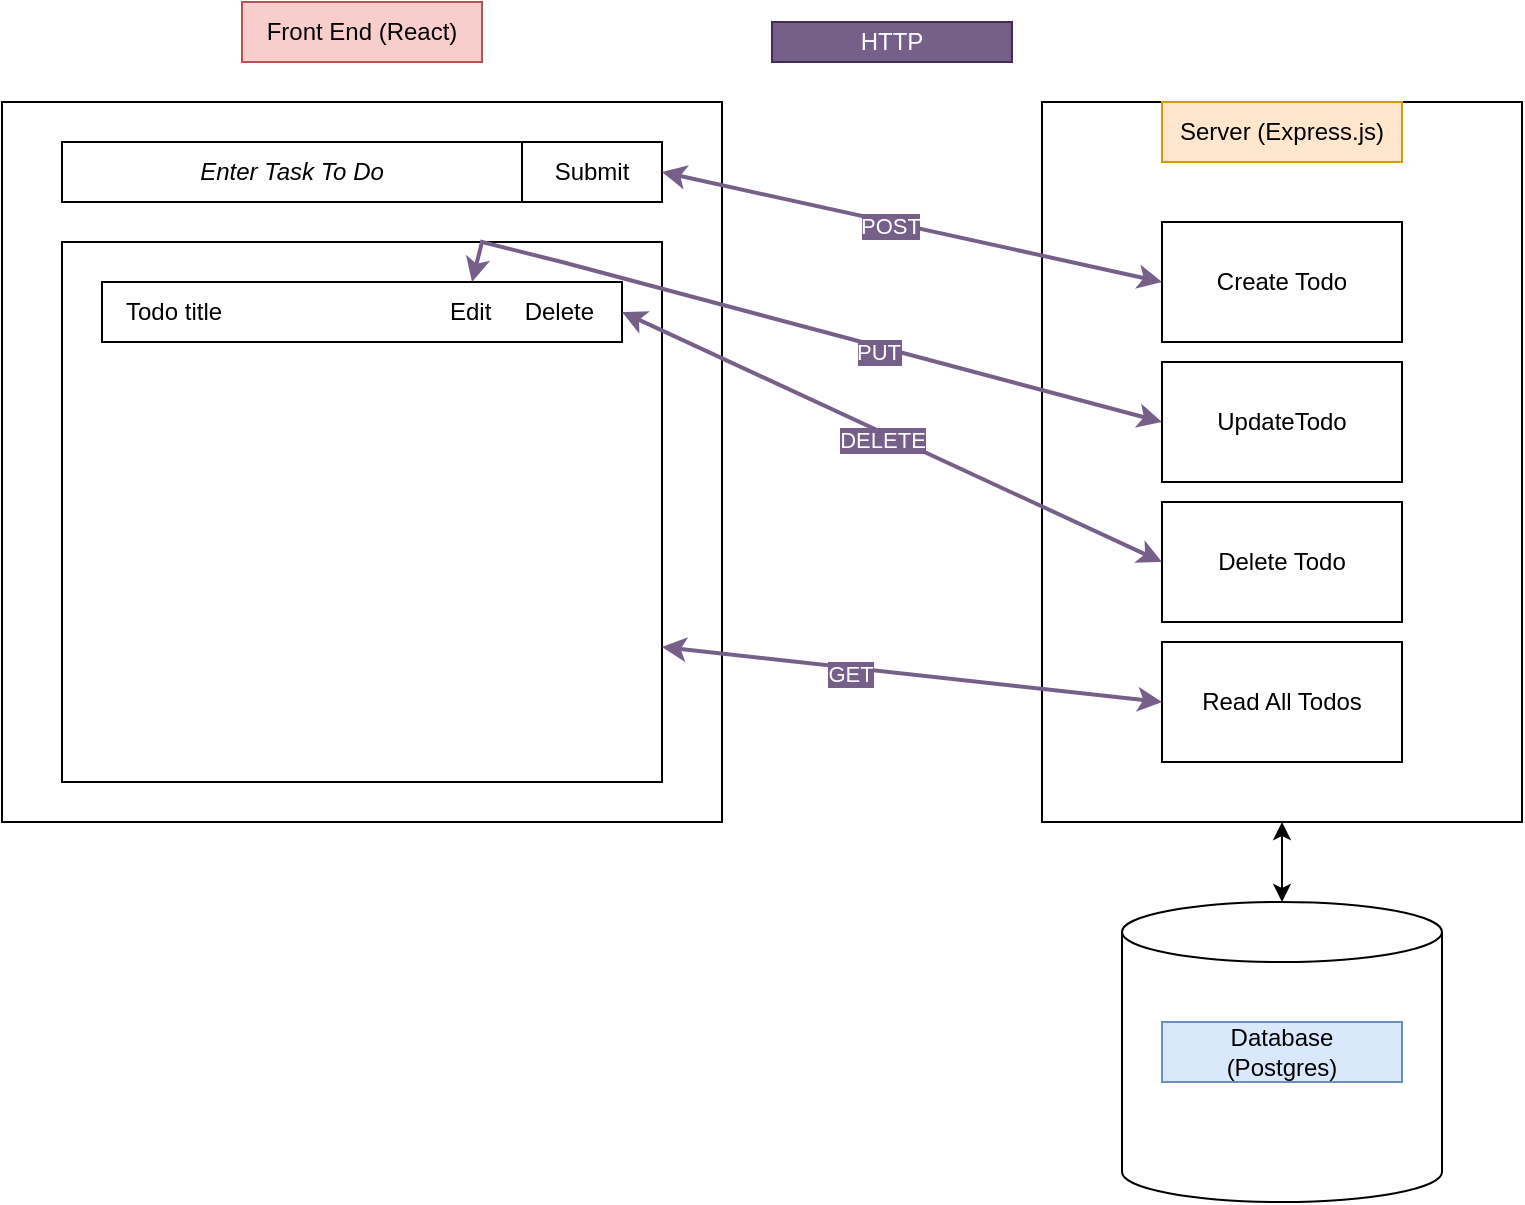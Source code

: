 <mxfile version="24.4.9" type="device">
  <diagram name="Page-1" id="IWPXVctCu8cLau_5zce9">
    <mxGraphModel dx="794" dy="481" grid="1" gridSize="10" guides="1" tooltips="1" connect="1" arrows="1" fold="1" page="1" pageScale="1" pageWidth="850" pageHeight="1100" math="0" shadow="0">
      <root>
        <mxCell id="0" />
        <mxCell id="1" parent="0" />
        <mxCell id="I9mzvw8oEykv-9cXbt1d-1" value="" style="rounded=0;whiteSpace=wrap;html=1;" vertex="1" parent="1">
          <mxGeometry x="40" y="120" width="360" height="360" as="geometry" />
        </mxCell>
        <mxCell id="I9mzvw8oEykv-9cXbt1d-2" value="&lt;i&gt;Enter Task To Do&lt;/i&gt;" style="rounded=0;whiteSpace=wrap;html=1;" vertex="1" parent="1">
          <mxGeometry x="70" y="140" width="230" height="30" as="geometry" />
        </mxCell>
        <mxCell id="I9mzvw8oEykv-9cXbt1d-3" value="Submit" style="rounded=0;whiteSpace=wrap;html=1;" vertex="1" parent="1">
          <mxGeometry x="300" y="140" width="70" height="30" as="geometry" />
        </mxCell>
        <mxCell id="I9mzvw8oEykv-9cXbt1d-4" value="" style="rounded=0;whiteSpace=wrap;html=1;" vertex="1" parent="1">
          <mxGeometry x="70" y="190" width="300" height="270" as="geometry" />
        </mxCell>
        <mxCell id="I9mzvw8oEykv-9cXbt1d-5" value="&amp;nbsp; &amp;nbsp;Todo title" style="rounded=0;whiteSpace=wrap;html=1;align=left;" vertex="1" parent="1">
          <mxGeometry x="90" y="210" width="260" height="30" as="geometry" />
        </mxCell>
        <mxCell id="I9mzvw8oEykv-9cXbt1d-6" value="Edit&amp;nbsp; &amp;nbsp; &amp;nbsp;Delete" style="text;html=1;align=center;verticalAlign=middle;whiteSpace=wrap;rounded=0;" vertex="1" parent="1">
          <mxGeometry x="250" y="210" width="100" height="30" as="geometry" />
        </mxCell>
        <mxCell id="I9mzvw8oEykv-9cXbt1d-8" value="Front End (React)" style="rounded=0;whiteSpace=wrap;html=1;fillColor=#f8cecc;strokeColor=#b85450;" vertex="1" parent="1">
          <mxGeometry x="160" y="70" width="120" height="30" as="geometry" />
        </mxCell>
        <mxCell id="I9mzvw8oEykv-9cXbt1d-9" value="" style="rounded=0;whiteSpace=wrap;html=1;" vertex="1" parent="1">
          <mxGeometry x="560" y="120" width="240" height="360" as="geometry" />
        </mxCell>
        <mxCell id="I9mzvw8oEykv-9cXbt1d-10" value="Server (Express.js)" style="rounded=0;whiteSpace=wrap;html=1;fillColor=#ffe6cc;strokeColor=#d79b00;" vertex="1" parent="1">
          <mxGeometry x="620" y="120" width="120" height="30" as="geometry" />
        </mxCell>
        <mxCell id="I9mzvw8oEykv-9cXbt1d-11" value="Read All Todos" style="rounded=0;whiteSpace=wrap;html=1;" vertex="1" parent="1">
          <mxGeometry x="620" y="390" width="120" height="60" as="geometry" />
        </mxCell>
        <mxCell id="I9mzvw8oEykv-9cXbt1d-12" value="UpdateTodo" style="rounded=0;whiteSpace=wrap;html=1;" vertex="1" parent="1">
          <mxGeometry x="620" y="250" width="120" height="60" as="geometry" />
        </mxCell>
        <mxCell id="I9mzvw8oEykv-9cXbt1d-13" value="Delete Todo" style="rounded=0;whiteSpace=wrap;html=1;" vertex="1" parent="1">
          <mxGeometry x="620" y="320" width="120" height="60" as="geometry" />
        </mxCell>
        <mxCell id="I9mzvw8oEykv-9cXbt1d-14" value="Create Todo" style="rounded=0;whiteSpace=wrap;html=1;" vertex="1" parent="1">
          <mxGeometry x="620" y="180" width="120" height="60" as="geometry" />
        </mxCell>
        <mxCell id="I9mzvw8oEykv-9cXbt1d-18" value="" style="endArrow=classic;startArrow=classic;html=1;rounded=0;entryX=0;entryY=0.5;entryDx=0;entryDy=0;exitX=0.25;exitY=0;exitDx=0;exitDy=0;fillColor=#ffe6cc;strokeColor=#76608A;strokeWidth=2;" edge="1" parent="1" source="I9mzvw8oEykv-9cXbt1d-6" target="I9mzvw8oEykv-9cXbt1d-12">
          <mxGeometry width="50" height="50" relative="1" as="geometry">
            <mxPoint x="270" y="210" as="sourcePoint" />
            <mxPoint x="430" y="260" as="targetPoint" />
            <Array as="points">
              <mxPoint x="280" y="190" />
              <mxPoint x="320" y="200" />
            </Array>
          </mxGeometry>
        </mxCell>
        <mxCell id="I9mzvw8oEykv-9cXbt1d-24" value="PUT" style="edgeLabel;html=1;align=center;verticalAlign=middle;resizable=0;points=[];labelBackgroundColor=#76608A;fontColor=#FFFFFF;" vertex="1" connectable="0" parent="I9mzvw8oEykv-9cXbt1d-18">
          <mxGeometry x="0.215" y="-3" relative="1" as="geometry">
            <mxPoint as="offset" />
          </mxGeometry>
        </mxCell>
        <mxCell id="I9mzvw8oEykv-9cXbt1d-19" value="" style="endArrow=classic;startArrow=classic;html=1;rounded=0;exitX=1;exitY=0.5;exitDx=0;exitDy=0;entryX=0;entryY=0.5;entryDx=0;entryDy=0;fillColor=#ffe6cc;strokeColor=#76608A;strokeWidth=2;" edge="1" parent="1" source="I9mzvw8oEykv-9cXbt1d-6" target="I9mzvw8oEykv-9cXbt1d-13">
          <mxGeometry width="50" height="50" relative="1" as="geometry">
            <mxPoint x="380" y="310" as="sourcePoint" />
            <mxPoint x="430" y="260" as="targetPoint" />
          </mxGeometry>
        </mxCell>
        <mxCell id="I9mzvw8oEykv-9cXbt1d-25" value="DELETE" style="edgeLabel;html=1;align=center;verticalAlign=middle;resizable=0;points=[];fontColor=#FFFFFF;labelBackgroundColor=#76608A;" vertex="1" connectable="0" parent="I9mzvw8oEykv-9cXbt1d-19">
          <mxGeometry x="-0.028" y="-3" relative="1" as="geometry">
            <mxPoint as="offset" />
          </mxGeometry>
        </mxCell>
        <mxCell id="I9mzvw8oEykv-9cXbt1d-20" value="" style="endArrow=classic;startArrow=classic;html=1;rounded=0;entryX=0;entryY=0.5;entryDx=0;entryDy=0;exitX=1;exitY=0.75;exitDx=0;exitDy=0;strokeWidth=2;fillColor=#ffe6cc;strokeColor=#76608A;" edge="1" parent="1" source="I9mzvw8oEykv-9cXbt1d-4" target="I9mzvw8oEykv-9cXbt1d-11">
          <mxGeometry width="50" height="50" relative="1" as="geometry">
            <mxPoint x="380" y="310" as="sourcePoint" />
            <mxPoint x="430" y="260" as="targetPoint" />
          </mxGeometry>
        </mxCell>
        <mxCell id="I9mzvw8oEykv-9cXbt1d-26" value="GET" style="edgeLabel;html=1;align=center;verticalAlign=middle;resizable=0;points=[];labelBackgroundColor=#76608A;fontColor=#FFFFFF;" vertex="1" connectable="0" parent="I9mzvw8oEykv-9cXbt1d-20">
          <mxGeometry x="-0.246" y="-3" relative="1" as="geometry">
            <mxPoint as="offset" />
          </mxGeometry>
        </mxCell>
        <mxCell id="I9mzvw8oEykv-9cXbt1d-21" value="" style="endArrow=classic;startArrow=classic;html=1;rounded=0;entryX=0;entryY=0.5;entryDx=0;entryDy=0;exitX=1;exitY=0.5;exitDx=0;exitDy=0;strokeWidth=2;fillColor=#ffe6cc;strokeColor=#76608A;" edge="1" parent="1" source="I9mzvw8oEykv-9cXbt1d-3" target="I9mzvw8oEykv-9cXbt1d-14">
          <mxGeometry width="50" height="50" relative="1" as="geometry">
            <mxPoint x="380" y="310" as="sourcePoint" />
            <mxPoint x="430" y="260" as="targetPoint" />
          </mxGeometry>
        </mxCell>
        <mxCell id="I9mzvw8oEykv-9cXbt1d-23" value="&lt;font color=&quot;#ffffff&quot;&gt;POST&lt;/font&gt;" style="edgeLabel;html=1;align=center;verticalAlign=middle;resizable=0;points=[];fontColor=#000000;labelBorderColor=none;labelBackgroundColor=#76608A;" vertex="1" connectable="0" parent="I9mzvw8oEykv-9cXbt1d-21">
          <mxGeometry x="-0.084" y="-2" relative="1" as="geometry">
            <mxPoint as="offset" />
          </mxGeometry>
        </mxCell>
        <mxCell id="I9mzvw8oEykv-9cXbt1d-22" value="HTTP" style="rounded=0;whiteSpace=wrap;html=1;fillColor=#76608a;strokeColor=#432D57;fontColor=#ffffff;" vertex="1" parent="1">
          <mxGeometry x="425" y="80" width="120" height="20" as="geometry" />
        </mxCell>
        <mxCell id="I9mzvw8oEykv-9cXbt1d-27" value="" style="shape=cylinder3;whiteSpace=wrap;html=1;boundedLbl=1;backgroundOutline=1;size=15;" vertex="1" parent="1">
          <mxGeometry x="600" y="520" width="160" height="150" as="geometry" />
        </mxCell>
        <mxCell id="I9mzvw8oEykv-9cXbt1d-31" value="" style="endArrow=classic;startArrow=classic;html=1;rounded=0;exitX=0.5;exitY=0;exitDx=0;exitDy=0;exitPerimeter=0;" edge="1" parent="1" source="I9mzvw8oEykv-9cXbt1d-27" target="I9mzvw8oEykv-9cXbt1d-9">
          <mxGeometry width="50" height="50" relative="1" as="geometry">
            <mxPoint x="380" y="490" as="sourcePoint" />
            <mxPoint x="530" y="500" as="targetPoint" />
          </mxGeometry>
        </mxCell>
        <mxCell id="I9mzvw8oEykv-9cXbt1d-32" value="Database&lt;div&gt;(Postgres)&lt;/div&gt;" style="rounded=0;whiteSpace=wrap;html=1;fillColor=#dae8fc;strokeColor=#6c8ebf;" vertex="1" parent="1">
          <mxGeometry x="620" y="580" width="120" height="30" as="geometry" />
        </mxCell>
      </root>
    </mxGraphModel>
  </diagram>
</mxfile>
